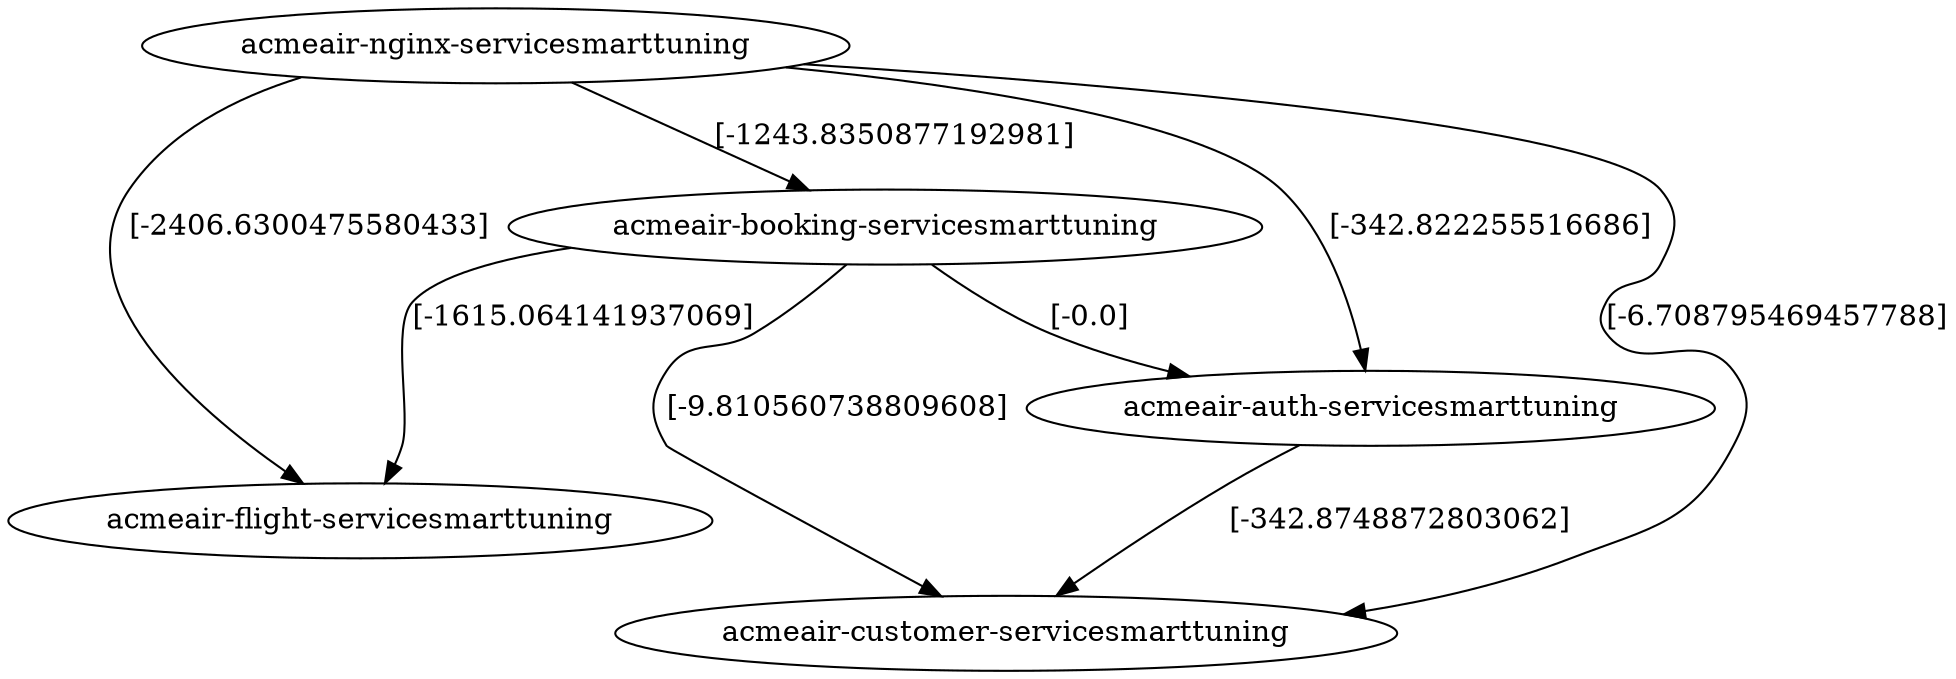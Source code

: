 digraph  {
"acmeair-nginx-servicesmarttuning";
"acmeair-booking-servicesmarttuning";
"acmeair-flight-servicesmarttuning";
"acmeair-customer-servicesmarttuning";
"acmeair-auth-servicesmarttuning";
"acmeair-nginx-servicesmarttuning" -> "acmeair-booking-servicesmarttuning"  [key=0, label="[-1243.8350877192981]", weight="-1243.8350877192981"];
"acmeair-nginx-servicesmarttuning" -> "acmeair-flight-servicesmarttuning"  [key=0, label="[-2406.6300475580433]", weight="-2406.6300475580433"];
"acmeair-nginx-servicesmarttuning" -> "acmeair-auth-servicesmarttuning"  [key=0, label="[-342.822255516686]", weight="-342.822255516686"];
"acmeair-nginx-servicesmarttuning" -> "acmeair-customer-servicesmarttuning"  [key=0, label="[-6.708795469457788]", weight="-6.708795469457788"];
"acmeair-booking-servicesmarttuning" -> "acmeair-customer-servicesmarttuning"  [key=0, label="[-9.810560738809608]", weight="-9.810560738809608"];
"acmeair-booking-servicesmarttuning" -> "acmeair-flight-servicesmarttuning"  [key=0, label="[-1615.064141937069]", weight="-1615.064141937069"];
"acmeair-booking-servicesmarttuning" -> "acmeair-auth-servicesmarttuning"  [key=0, label="[-0.0]", weight="-0.0"];
"acmeair-auth-servicesmarttuning" -> "acmeair-customer-servicesmarttuning"  [key=0, label="[-342.8748872803062]", weight="-342.8748872803062"];
}
